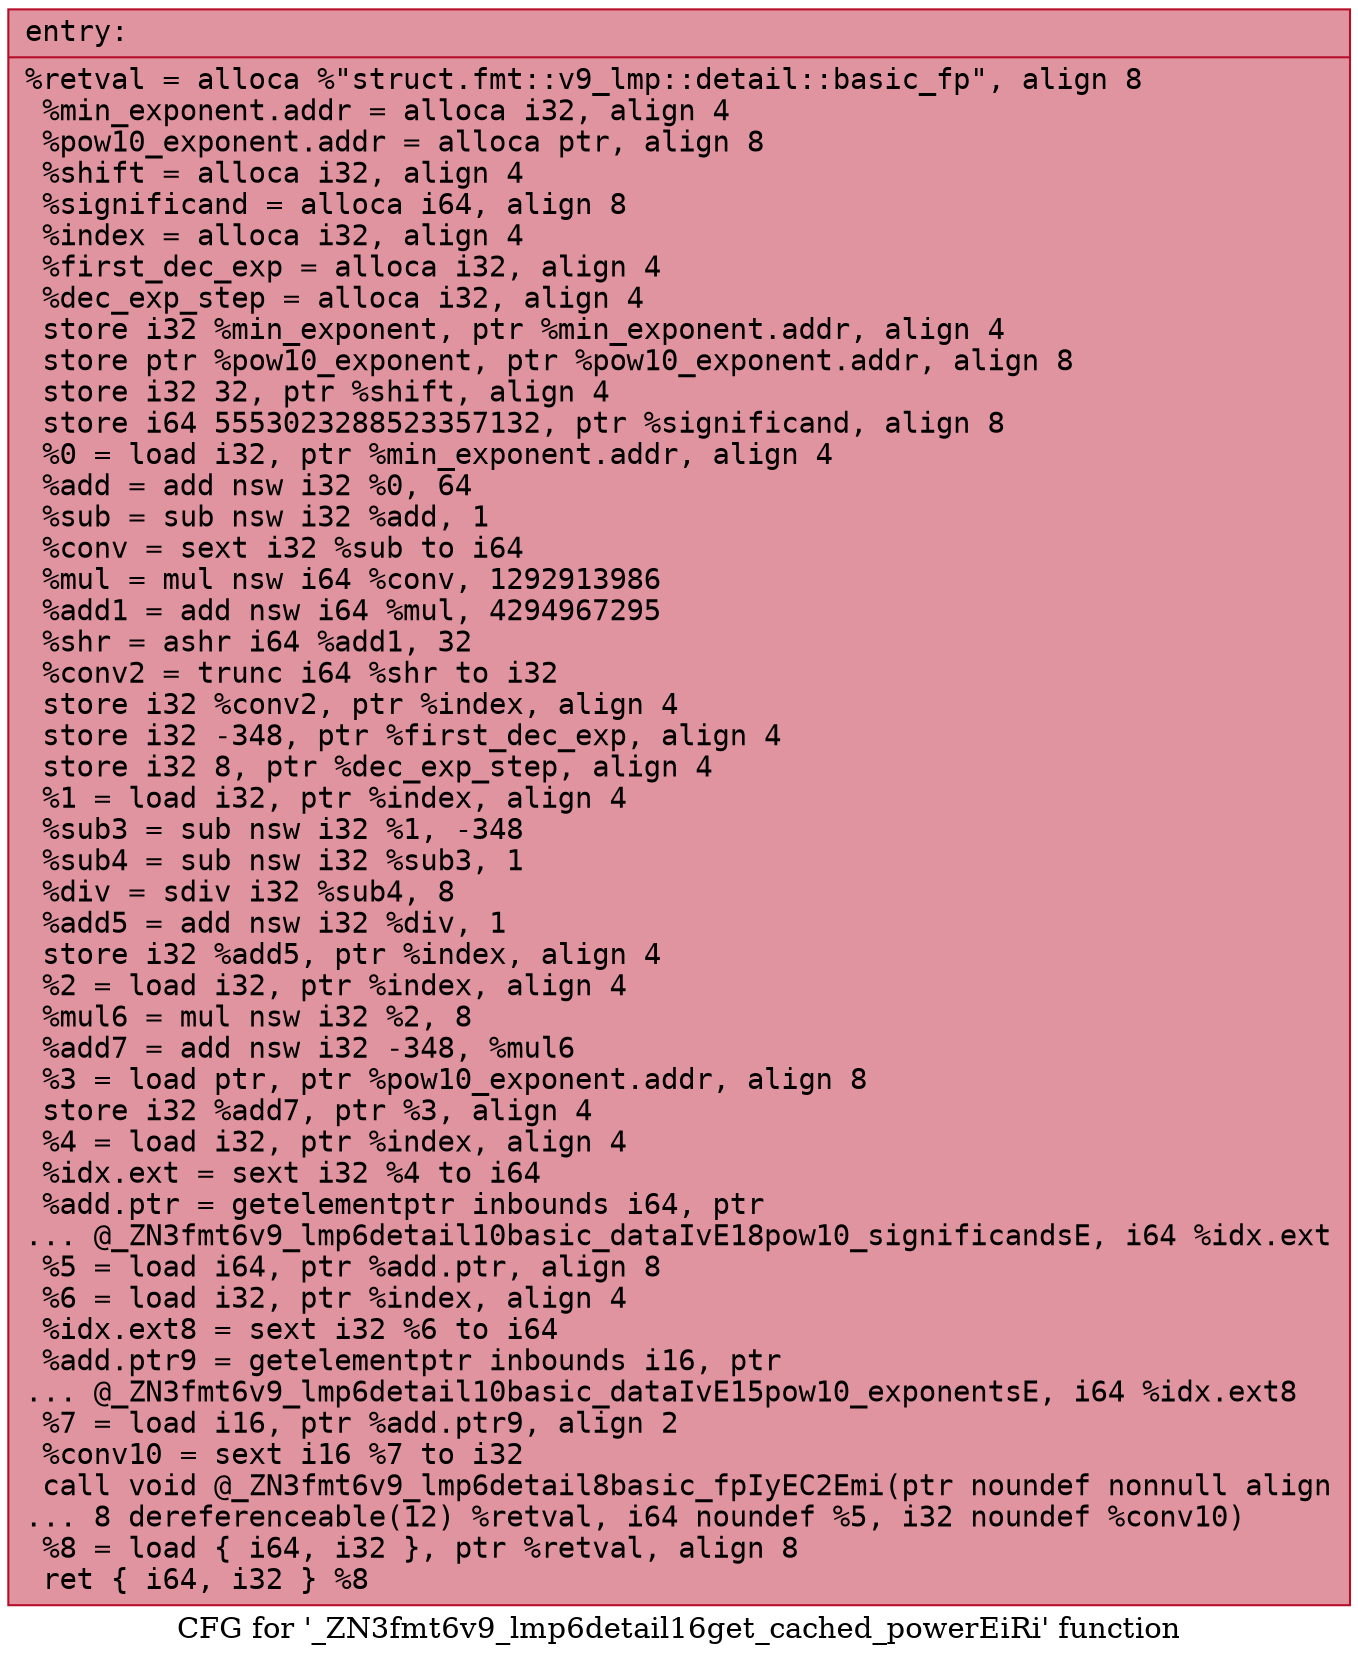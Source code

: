 digraph "CFG for '_ZN3fmt6v9_lmp6detail16get_cached_powerEiRi' function" {
	label="CFG for '_ZN3fmt6v9_lmp6detail16get_cached_powerEiRi' function";

	Node0x556bfebd7090 [shape=record,color="#b70d28ff", style=filled, fillcolor="#b70d2870" fontname="Courier",label="{entry:\l|  %retval = alloca %\"struct.fmt::v9_lmp::detail::basic_fp\", align 8\l  %min_exponent.addr = alloca i32, align 4\l  %pow10_exponent.addr = alloca ptr, align 8\l  %shift = alloca i32, align 4\l  %significand = alloca i64, align 8\l  %index = alloca i32, align 4\l  %first_dec_exp = alloca i32, align 4\l  %dec_exp_step = alloca i32, align 4\l  store i32 %min_exponent, ptr %min_exponent.addr, align 4\l  store ptr %pow10_exponent, ptr %pow10_exponent.addr, align 8\l  store i32 32, ptr %shift, align 4\l  store i64 5553023288523357132, ptr %significand, align 8\l  %0 = load i32, ptr %min_exponent.addr, align 4\l  %add = add nsw i32 %0, 64\l  %sub = sub nsw i32 %add, 1\l  %conv = sext i32 %sub to i64\l  %mul = mul nsw i64 %conv, 1292913986\l  %add1 = add nsw i64 %mul, 4294967295\l  %shr = ashr i64 %add1, 32\l  %conv2 = trunc i64 %shr to i32\l  store i32 %conv2, ptr %index, align 4\l  store i32 -348, ptr %first_dec_exp, align 4\l  store i32 8, ptr %dec_exp_step, align 4\l  %1 = load i32, ptr %index, align 4\l  %sub3 = sub nsw i32 %1, -348\l  %sub4 = sub nsw i32 %sub3, 1\l  %div = sdiv i32 %sub4, 8\l  %add5 = add nsw i32 %div, 1\l  store i32 %add5, ptr %index, align 4\l  %2 = load i32, ptr %index, align 4\l  %mul6 = mul nsw i32 %2, 8\l  %add7 = add nsw i32 -348, %mul6\l  %3 = load ptr, ptr %pow10_exponent.addr, align 8\l  store i32 %add7, ptr %3, align 4\l  %4 = load i32, ptr %index, align 4\l  %idx.ext = sext i32 %4 to i64\l  %add.ptr = getelementptr inbounds i64, ptr\l... @_ZN3fmt6v9_lmp6detail10basic_dataIvE18pow10_significandsE, i64 %idx.ext\l  %5 = load i64, ptr %add.ptr, align 8\l  %6 = load i32, ptr %index, align 4\l  %idx.ext8 = sext i32 %6 to i64\l  %add.ptr9 = getelementptr inbounds i16, ptr\l... @_ZN3fmt6v9_lmp6detail10basic_dataIvE15pow10_exponentsE, i64 %idx.ext8\l  %7 = load i16, ptr %add.ptr9, align 2\l  %conv10 = sext i16 %7 to i32\l  call void @_ZN3fmt6v9_lmp6detail8basic_fpIyEC2Emi(ptr noundef nonnull align\l... 8 dereferenceable(12) %retval, i64 noundef %5, i32 noundef %conv10)\l  %8 = load \{ i64, i32 \}, ptr %retval, align 8\l  ret \{ i64, i32 \} %8\l}"];
}

